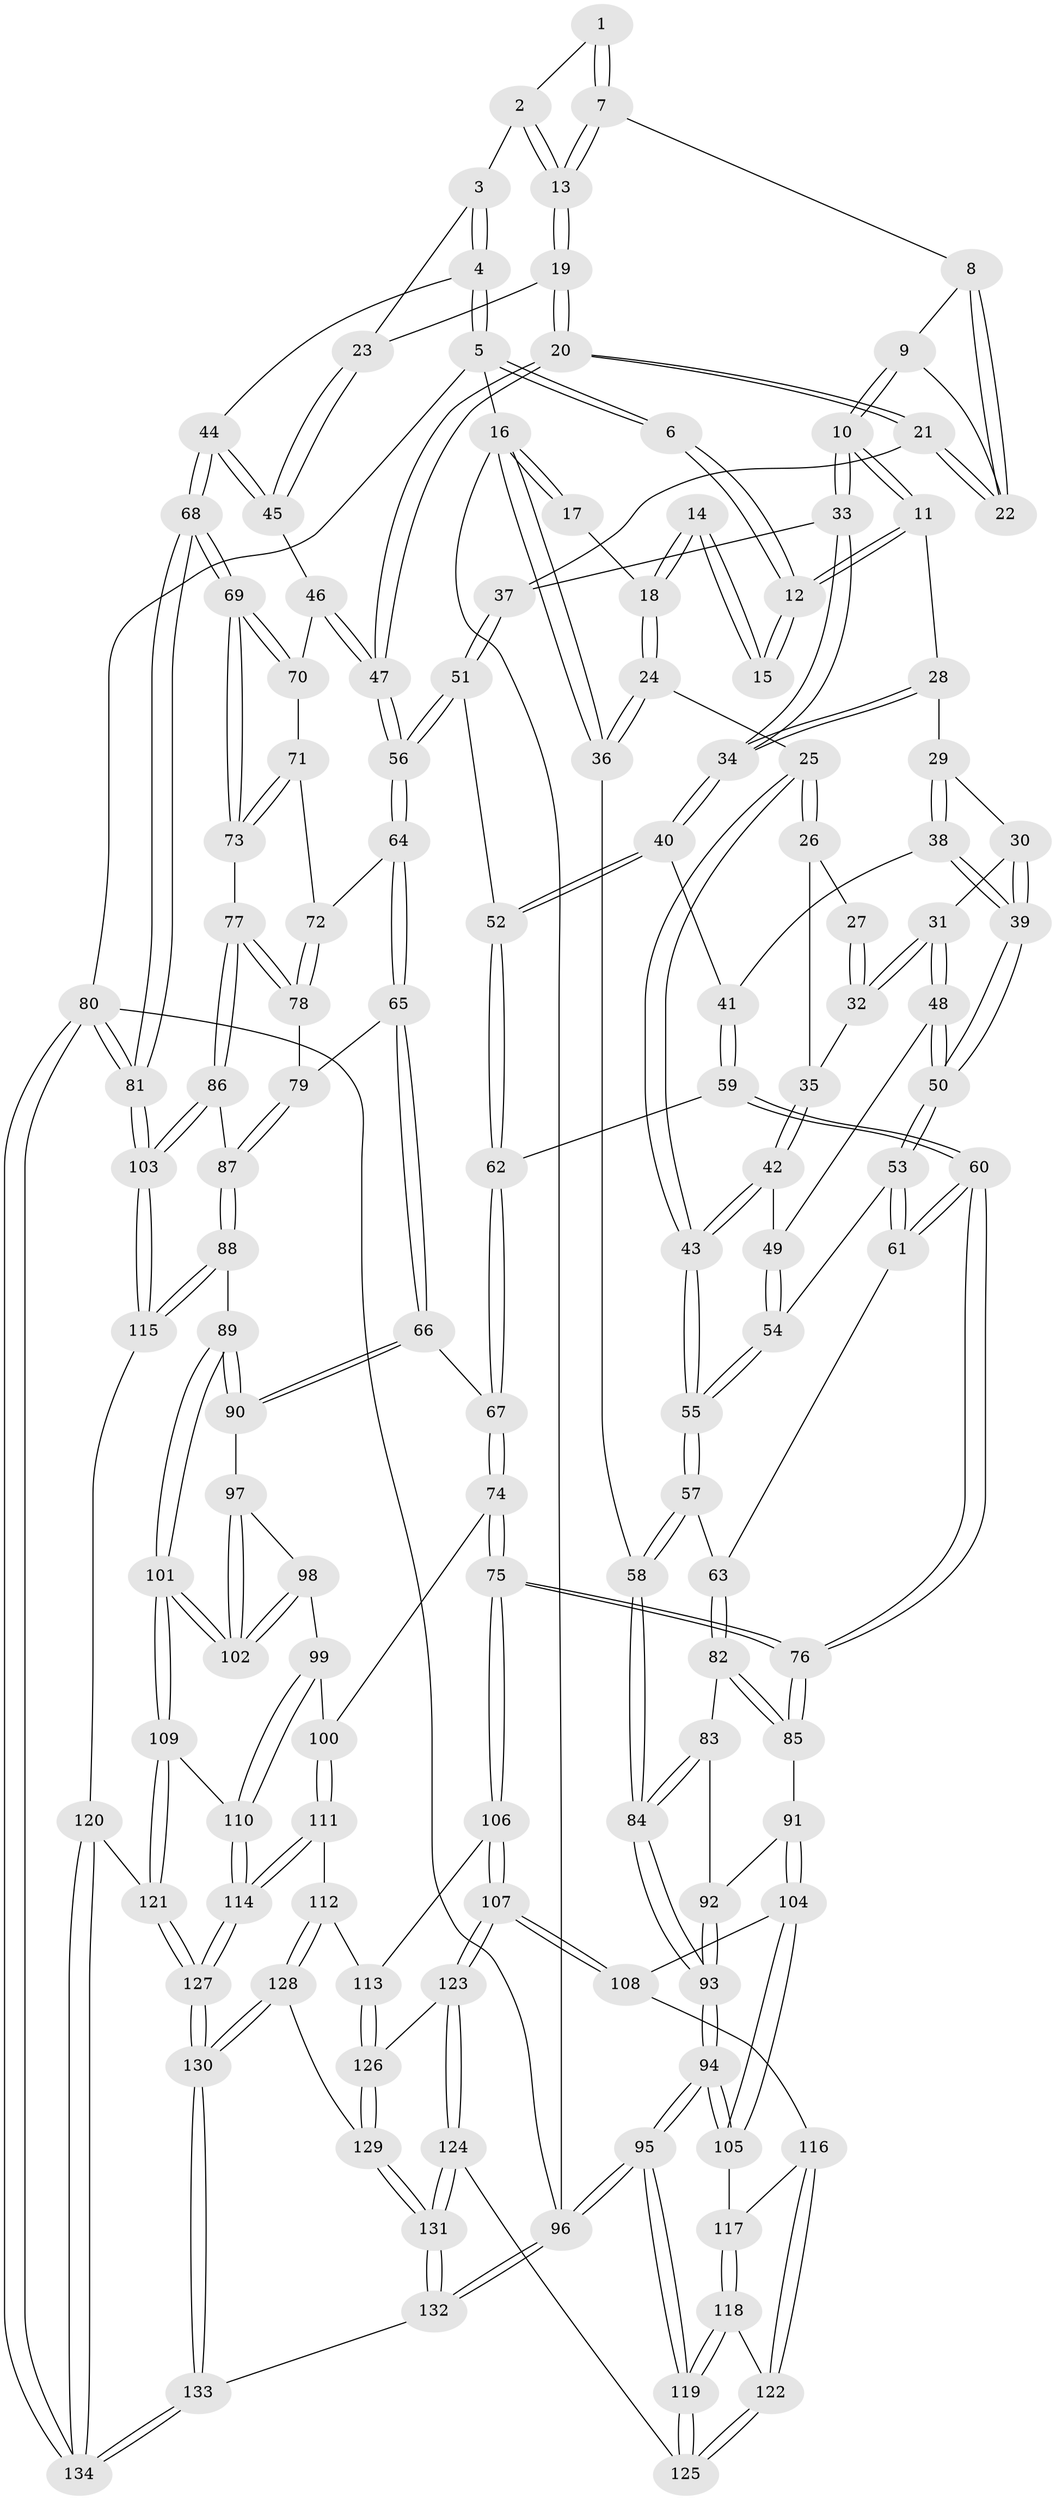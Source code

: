 // coarse degree distribution, {3: 0.2, 4: 0.225, 2: 0.175, 6: 0.175, 5: 0.15, 8: 0.075}
// Generated by graph-tools (version 1.1) at 2025/04/03/04/25 22:04:23]
// undirected, 134 vertices, 332 edges
graph export_dot {
graph [start="1"]
  node [color=gray90,style=filled];
  1 [pos="+0.8018857577425066+0"];
  2 [pos="+0.9253848245701386+0.026816043853606565"];
  3 [pos="+0.9619144759448939+0.05796674362947209"];
  4 [pos="+1+0.06575611655293237"];
  5 [pos="+1+0"];
  6 [pos="+0.7910541264318941+0"];
  7 [pos="+0.7696535089684523+0"];
  8 [pos="+0.7682285670140476+0"];
  9 [pos="+0.6733738129160681+0.09001461149461047"];
  10 [pos="+0.6174814793500234+0.1361242648389782"];
  11 [pos="+0.4630802610063396+0"];
  12 [pos="+0.3946387191654472+0"];
  13 [pos="+0.8668766338137838+0.12407044636798598"];
  14 [pos="+0.34041378190924737+0"];
  15 [pos="+0.3819441070452155+0"];
  16 [pos="+0+0"];
  17 [pos="+0+0"];
  18 [pos="+0.07199659588488648+0.10805895586153741"];
  19 [pos="+0.8713134933971097+0.16307778507039797"];
  20 [pos="+0.7956072796215548+0.2206559979193754"];
  21 [pos="+0.7870636351630896+0.21492272107314817"];
  22 [pos="+0.7763933837405281+0.14864633162355073"];
  23 [pos="+0.9401609986145724+0.16394242068373038"];
  24 [pos="+0.05120759599996403+0.18502385905606059"];
  25 [pos="+0.060102630845228204+0.18915597495211658"];
  26 [pos="+0.1800944315128067+0.13168816156208632"];
  27 [pos="+0.37816310022590344+0"];
  28 [pos="+0.44763779340152793+0.09618097316090722"];
  29 [pos="+0.42602241080584335+0.15151295257357686"];
  30 [pos="+0.3976009619601499+0.16969838358185393"];
  31 [pos="+0.305069939613008+0.18900612732987168"];
  32 [pos="+0.2968510603067117+0.1730687855450077"];
  33 [pos="+0.6259092633076789+0.17787436657108358"];
  34 [pos="+0.5338625838909107+0.24505421491936513"];
  35 [pos="+0.2685155673863049+0.16941883683757475"];
  36 [pos="+0+0.19831352269981614"];
  37 [pos="+0.6509797391754172+0.19684733249274247"];
  38 [pos="+0.46419995974736594+0.28776844686555964"];
  39 [pos="+0.37012597220848+0.2986516498764551"];
  40 [pos="+0.5119430466952745+0.2741507263762248"];
  41 [pos="+0.4780545566988674+0.29168995055078467"];
  42 [pos="+0.1698774152908626+0.24511387767624004"];
  43 [pos="+0.10344619642016706+0.24158443073015004"];
  44 [pos="+1+0.279538077048438"];
  45 [pos="+1+0.27127832525614687"];
  46 [pos="+0.9256120183249869+0.3290288445735627"];
  47 [pos="+0.8273796681489287+0.33491112266720013"];
  48 [pos="+0.3053622668433823+0.1948184361971036"];
  49 [pos="+0.1926849886909505+0.2508113550318063"];
  50 [pos="+0.33675524430832865+0.3079970745731052"];
  51 [pos="+0.6532732481674575+0.35588695339622184"];
  52 [pos="+0.6427494715432441+0.35948719667420953"];
  53 [pos="+0.32680951537750064+0.32048617960630743"];
  54 [pos="+0.3117716166772239+0.31703411273610554"];
  55 [pos="+0.1266521243751773+0.34936982916131026"];
  56 [pos="+0.7865419634923213+0.39531414547013355"];
  57 [pos="+0.11881144948593053+0.4521771358690676"];
  58 [pos="+0+0.418642371279087"];
  59 [pos="+0.5061523602795793+0.4475983454824703"];
  60 [pos="+0.3846697995284661+0.516349946362318"];
  61 [pos="+0.31763968910870993+0.43582620034318986"];
  62 [pos="+0.5526778748572804+0.4555292924559602"];
  63 [pos="+0.1219305311764091+0.4558647286311316"];
  64 [pos="+0.7887106748309826+0.450952453394986"];
  65 [pos="+0.7255770927640212+0.5413622601746585"];
  66 [pos="+0.6759469541594627+0.5640940387393306"];
  67 [pos="+0.6382181918570702+0.5549226242537325"];
  68 [pos="+1+0.5831876888254635"];
  69 [pos="+1+0.5786538014344199"];
  70 [pos="+0.9507347428976024+0.42722252434010527"];
  71 [pos="+0.9015865495908519+0.48509694725118535"];
  72 [pos="+0.8167278375263043+0.46651236614544467"];
  73 [pos="+1+0.5809226685062316"];
  74 [pos="+0.5136772548687448+0.6449751918960765"];
  75 [pos="+0.3831048134679943+0.6369453076038206"];
  76 [pos="+0.3755180537677651+0.6140697835781783"];
  77 [pos="+0.930440708363456+0.6231267004083051"];
  78 [pos="+0.8852587384609308+0.5837615924193972"];
  79 [pos="+0.7754622186532508+0.5922642759906616"];
  80 [pos="+1+1"];
  81 [pos="+1+0.9353504090440329"];
  82 [pos="+0.12707335535588415+0.5649594004081009"];
  83 [pos="+0.003088593206796095+0.586336266940455"];
  84 [pos="+0+0.5643364468174182"];
  85 [pos="+0.13302519867569718+0.5778226736948529"];
  86 [pos="+0.8717624320424214+0.6840254005301251"];
  87 [pos="+0.8423561736518803+0.6961813119277319"];
  88 [pos="+0.8150942220252212+0.7375671652777684"];
  89 [pos="+0.7707787949766921+0.7429405486913735"];
  90 [pos="+0.6766813135796348+0.5925875508418692"];
  91 [pos="+0.1231585730968275+0.6456416583719019"];
  92 [pos="+0.023715656230631307+0.6662551343133626"];
  93 [pos="+0+0.8747910724899594"];
  94 [pos="+0+0.887824664089812"];
  95 [pos="+0+1"];
  96 [pos="+0+1"];
  97 [pos="+0.6636814025683971+0.6374690640678914"];
  98 [pos="+0.6262194115638857+0.7151127579545321"];
  99 [pos="+0.6179623507358717+0.7198172851131583"];
  100 [pos="+0.5751348577247649+0.720351860781501"];
  101 [pos="+0.73638356632427+0.7613691189754677"];
  102 [pos="+0.7178689729165211+0.7500327735744258"];
  103 [pos="+1+0.8692305494284511"];
  104 [pos="+0.1315819513347336+0.6795854238363813"];
  105 [pos="+0.06758264307151174+0.761834839923839"];
  106 [pos="+0.36844602235718443+0.6910765324214163"];
  107 [pos="+0.3269282630446577+0.7253165072616058"];
  108 [pos="+0.20222864755719647+0.7329629951054234"];
  109 [pos="+0.7174606860893704+0.7948342818213137"];
  110 [pos="+0.6299316655575562+0.7650390219473523"];
  111 [pos="+0.5253344523795629+0.8272384840052717"];
  112 [pos="+0.510374588347333+0.8274336635053121"];
  113 [pos="+0.40222757690050964+0.7347214219088182"];
  114 [pos="+0.6117713978478904+0.8804995497508595"];
  115 [pos="+0.870930265245823+0.8517079999497509"];
  116 [pos="+0.18197702694244577+0.789213710524686"];
  117 [pos="+0.10009915886641947+0.7931017968805285"];
  118 [pos="+0.10924945107560972+0.8238165874984571"];
  119 [pos="+0.08041846391975868+0.9268377380284354"];
  120 [pos="+0.8065330980189102+0.9178376836232939"];
  121 [pos="+0.6859771117432518+0.8842335875280374"];
  122 [pos="+0.18366333263565895+0.8312018423944633"];
  123 [pos="+0.3111067080515887+0.7898832936029836"];
  124 [pos="+0.2647704929021824+0.8970183675495749"];
  125 [pos="+0.1978415760708932+0.8714226969462011"];
  126 [pos="+0.3952228240841962+0.8871213896316562"];
  127 [pos="+0.6364255039787287+0.9052792733299176"];
  128 [pos="+0.43770068207888785+0.9204497458924952"];
  129 [pos="+0.40359036388457886+0.921507728430628"];
  130 [pos="+0.5855469971645956+1"];
  131 [pos="+0.3005103042661747+0.9745647831450959"];
  132 [pos="+0.2305283241167122+1"];
  133 [pos="+0.5933242705978236+1"];
  134 [pos="+0.8911474364080737+1"];
  1 -- 2;
  1 -- 7;
  1 -- 7;
  2 -- 3;
  2 -- 13;
  2 -- 13;
  3 -- 4;
  3 -- 4;
  3 -- 23;
  4 -- 5;
  4 -- 5;
  4 -- 44;
  5 -- 6;
  5 -- 6;
  5 -- 16;
  5 -- 80;
  6 -- 12;
  6 -- 12;
  7 -- 8;
  7 -- 13;
  7 -- 13;
  8 -- 9;
  8 -- 22;
  8 -- 22;
  9 -- 10;
  9 -- 10;
  9 -- 22;
  10 -- 11;
  10 -- 11;
  10 -- 33;
  10 -- 33;
  11 -- 12;
  11 -- 12;
  11 -- 28;
  12 -- 15;
  12 -- 15;
  13 -- 19;
  13 -- 19;
  14 -- 15;
  14 -- 15;
  14 -- 18;
  14 -- 18;
  16 -- 17;
  16 -- 17;
  16 -- 36;
  16 -- 36;
  16 -- 96;
  17 -- 18;
  18 -- 24;
  18 -- 24;
  19 -- 20;
  19 -- 20;
  19 -- 23;
  20 -- 21;
  20 -- 21;
  20 -- 47;
  20 -- 47;
  21 -- 22;
  21 -- 22;
  21 -- 37;
  23 -- 45;
  23 -- 45;
  24 -- 25;
  24 -- 36;
  24 -- 36;
  25 -- 26;
  25 -- 26;
  25 -- 43;
  25 -- 43;
  26 -- 27;
  26 -- 35;
  27 -- 32;
  27 -- 32;
  28 -- 29;
  28 -- 34;
  28 -- 34;
  29 -- 30;
  29 -- 38;
  29 -- 38;
  30 -- 31;
  30 -- 39;
  30 -- 39;
  31 -- 32;
  31 -- 32;
  31 -- 48;
  31 -- 48;
  32 -- 35;
  33 -- 34;
  33 -- 34;
  33 -- 37;
  34 -- 40;
  34 -- 40;
  35 -- 42;
  35 -- 42;
  36 -- 58;
  37 -- 51;
  37 -- 51;
  38 -- 39;
  38 -- 39;
  38 -- 41;
  39 -- 50;
  39 -- 50;
  40 -- 41;
  40 -- 52;
  40 -- 52;
  41 -- 59;
  41 -- 59;
  42 -- 43;
  42 -- 43;
  42 -- 49;
  43 -- 55;
  43 -- 55;
  44 -- 45;
  44 -- 45;
  44 -- 68;
  44 -- 68;
  45 -- 46;
  46 -- 47;
  46 -- 47;
  46 -- 70;
  47 -- 56;
  47 -- 56;
  48 -- 49;
  48 -- 50;
  48 -- 50;
  49 -- 54;
  49 -- 54;
  50 -- 53;
  50 -- 53;
  51 -- 52;
  51 -- 56;
  51 -- 56;
  52 -- 62;
  52 -- 62;
  53 -- 54;
  53 -- 61;
  53 -- 61;
  54 -- 55;
  54 -- 55;
  55 -- 57;
  55 -- 57;
  56 -- 64;
  56 -- 64;
  57 -- 58;
  57 -- 58;
  57 -- 63;
  58 -- 84;
  58 -- 84;
  59 -- 60;
  59 -- 60;
  59 -- 62;
  60 -- 61;
  60 -- 61;
  60 -- 76;
  60 -- 76;
  61 -- 63;
  62 -- 67;
  62 -- 67;
  63 -- 82;
  63 -- 82;
  64 -- 65;
  64 -- 65;
  64 -- 72;
  65 -- 66;
  65 -- 66;
  65 -- 79;
  66 -- 67;
  66 -- 90;
  66 -- 90;
  67 -- 74;
  67 -- 74;
  68 -- 69;
  68 -- 69;
  68 -- 81;
  68 -- 81;
  69 -- 70;
  69 -- 70;
  69 -- 73;
  69 -- 73;
  70 -- 71;
  71 -- 72;
  71 -- 73;
  71 -- 73;
  72 -- 78;
  72 -- 78;
  73 -- 77;
  74 -- 75;
  74 -- 75;
  74 -- 100;
  75 -- 76;
  75 -- 76;
  75 -- 106;
  75 -- 106;
  76 -- 85;
  76 -- 85;
  77 -- 78;
  77 -- 78;
  77 -- 86;
  77 -- 86;
  78 -- 79;
  79 -- 87;
  79 -- 87;
  80 -- 81;
  80 -- 81;
  80 -- 134;
  80 -- 134;
  80 -- 96;
  81 -- 103;
  81 -- 103;
  82 -- 83;
  82 -- 85;
  82 -- 85;
  83 -- 84;
  83 -- 84;
  83 -- 92;
  84 -- 93;
  84 -- 93;
  85 -- 91;
  86 -- 87;
  86 -- 103;
  86 -- 103;
  87 -- 88;
  87 -- 88;
  88 -- 89;
  88 -- 115;
  88 -- 115;
  89 -- 90;
  89 -- 90;
  89 -- 101;
  89 -- 101;
  90 -- 97;
  91 -- 92;
  91 -- 104;
  91 -- 104;
  92 -- 93;
  92 -- 93;
  93 -- 94;
  93 -- 94;
  94 -- 95;
  94 -- 95;
  94 -- 105;
  94 -- 105;
  95 -- 96;
  95 -- 96;
  95 -- 119;
  95 -- 119;
  96 -- 132;
  96 -- 132;
  97 -- 98;
  97 -- 102;
  97 -- 102;
  98 -- 99;
  98 -- 102;
  98 -- 102;
  99 -- 100;
  99 -- 110;
  99 -- 110;
  100 -- 111;
  100 -- 111;
  101 -- 102;
  101 -- 102;
  101 -- 109;
  101 -- 109;
  103 -- 115;
  103 -- 115;
  104 -- 105;
  104 -- 105;
  104 -- 108;
  105 -- 117;
  106 -- 107;
  106 -- 107;
  106 -- 113;
  107 -- 108;
  107 -- 108;
  107 -- 123;
  107 -- 123;
  108 -- 116;
  109 -- 110;
  109 -- 121;
  109 -- 121;
  110 -- 114;
  110 -- 114;
  111 -- 112;
  111 -- 114;
  111 -- 114;
  112 -- 113;
  112 -- 128;
  112 -- 128;
  113 -- 126;
  113 -- 126;
  114 -- 127;
  114 -- 127;
  115 -- 120;
  116 -- 117;
  116 -- 122;
  116 -- 122;
  117 -- 118;
  117 -- 118;
  118 -- 119;
  118 -- 119;
  118 -- 122;
  119 -- 125;
  119 -- 125;
  120 -- 121;
  120 -- 134;
  120 -- 134;
  121 -- 127;
  121 -- 127;
  122 -- 125;
  122 -- 125;
  123 -- 124;
  123 -- 124;
  123 -- 126;
  124 -- 125;
  124 -- 131;
  124 -- 131;
  126 -- 129;
  126 -- 129;
  127 -- 130;
  127 -- 130;
  128 -- 129;
  128 -- 130;
  128 -- 130;
  129 -- 131;
  129 -- 131;
  130 -- 133;
  130 -- 133;
  131 -- 132;
  131 -- 132;
  132 -- 133;
  133 -- 134;
  133 -- 134;
}

